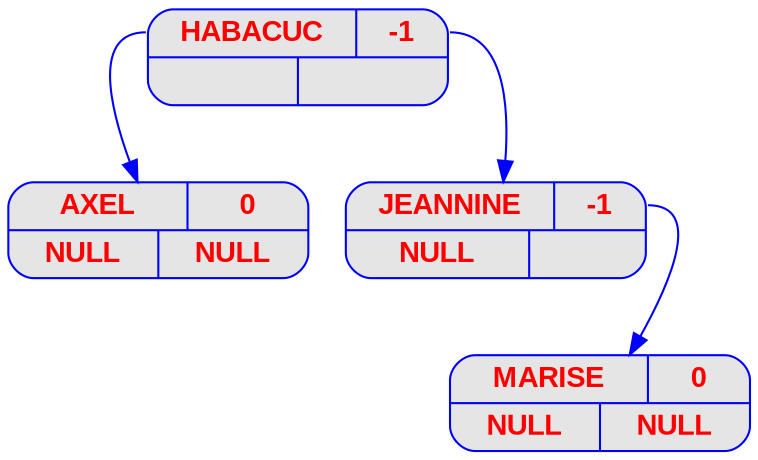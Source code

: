 digraph displayAVL {
	node [
		fontname  = "Arial bold" 
		fontsize  = "14"
		fontcolor = "red"
		style     = "rounded, filled"
		shape     = "record"
		fillcolor = "grey90"
		color     = "blue"
		width     = "2"
	]

	edge [
		color     = "blue"
	]

	"HABACUC" [label = "{{<g> HABACUC | <d> -1 } | { <g> | <d>}}"];
	"HABACUC":g -> "AXEL";
	"AXEL" [label = "{{<g> AXEL | <d> 0 } | { <g> | <d>}}"];
	"AXEL" [label = "{{<g> AXEL | <d> 0 }| { <g> NULL | <d> NULL}}"];
	"HABACUC":d -> "JEANNINE";
	"JEANNINE" [label = "{{<g> JEANNINE | <d> -1 } | { <g> | <d>}}"];
	"JEANNINE" [label = "{{<g> JEANNINE | <d> -1 }| { <g> NULL | <d> }}"];
	"JEANNINE":d -> "MARISE";
	"MARISE" [label = "{{<g> MARISE | <d> 0 } | { <g> | <d>}}"];
	"MARISE" [label = "{{<g> MARISE | <d> 0 }| { <g> NULL | <d> NULL}}"];
}
